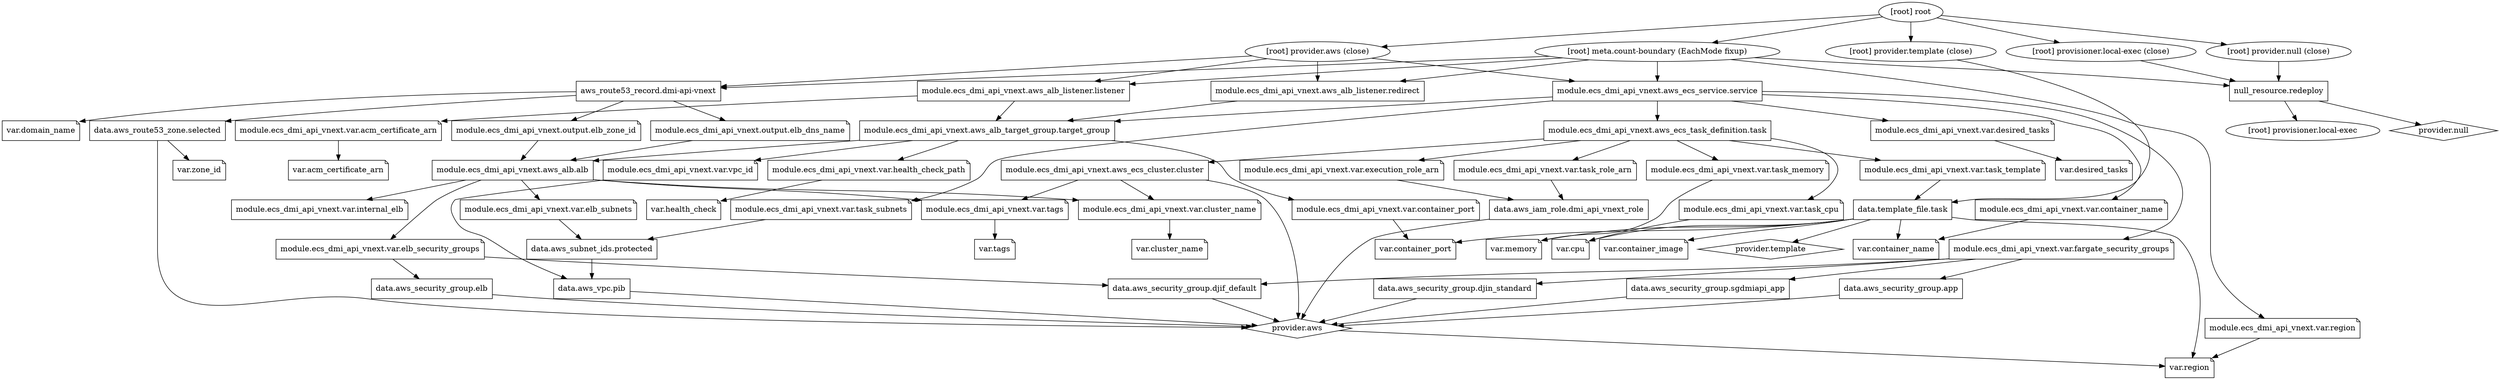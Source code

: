 digraph {
	compound = "true"
	newrank = "true"
	subgraph "root" {
		"[root] aws_route53_record.dmi-api-vnext" [label = "aws_route53_record.dmi-api-vnext", shape = "box"]
		"[root] data.aws_iam_role.dmi_api_vnext_role" [label = "data.aws_iam_role.dmi_api_vnext_role", shape = "box"]
		"[root] data.aws_route53_zone.selected" [label = "data.aws_route53_zone.selected", shape = "box"]
		"[root] data.aws_security_group.app" [label = "data.aws_security_group.app", shape = "box"]
		"[root] data.aws_security_group.djif_default" [label = "data.aws_security_group.djif_default", shape = "box"]
		"[root] data.aws_security_group.djin_standard" [label = "data.aws_security_group.djin_standard", shape = "box"]
		"[root] data.aws_security_group.elb" [label = "data.aws_security_group.elb", shape = "box"]
		"[root] data.aws_security_group.sgdmiapi_app" [label = "data.aws_security_group.sgdmiapi_app", shape = "box"]
		"[root] data.aws_subnet_ids.protected" [label = "data.aws_subnet_ids.protected", shape = "box"]
		"[root] data.aws_vpc.pib" [label = "data.aws_vpc.pib", shape = "box"]
		"[root] data.template_file.task" [label = "data.template_file.task", shape = "box"]
		"[root] module.ecs_dmi_api_vnext.aws_alb.alb" [label = "module.ecs_dmi_api_vnext.aws_alb.alb", shape = "box"]
		"[root] module.ecs_dmi_api_vnext.aws_alb_listener.listener" [label = "module.ecs_dmi_api_vnext.aws_alb_listener.listener", shape = "box"]
		"[root] module.ecs_dmi_api_vnext.aws_alb_listener.redirect" [label = "module.ecs_dmi_api_vnext.aws_alb_listener.redirect", shape = "box"]
		"[root] module.ecs_dmi_api_vnext.aws_alb_target_group.target_group" [label = "module.ecs_dmi_api_vnext.aws_alb_target_group.target_group", shape = "box"]
		"[root] module.ecs_dmi_api_vnext.aws_ecs_cluster.cluster" [label = "module.ecs_dmi_api_vnext.aws_ecs_cluster.cluster", shape = "box"]
		"[root] module.ecs_dmi_api_vnext.aws_ecs_service.service" [label = "module.ecs_dmi_api_vnext.aws_ecs_service.service", shape = "box"]
		"[root] module.ecs_dmi_api_vnext.aws_ecs_task_definition.task" [label = "module.ecs_dmi_api_vnext.aws_ecs_task_definition.task", shape = "box"]
		"[root] module.ecs_dmi_api_vnext.output.elb_dns_name" [label = "module.ecs_dmi_api_vnext.output.elb_dns_name", shape = "note"]
		"[root] module.ecs_dmi_api_vnext.output.elb_zone_id" [label = "module.ecs_dmi_api_vnext.output.elb_zone_id", shape = "note"]
		"[root] module.ecs_dmi_api_vnext.var.acm_certificate_arn" [label = "module.ecs_dmi_api_vnext.var.acm_certificate_arn", shape = "note"]
		"[root] module.ecs_dmi_api_vnext.var.cluster_name" [label = "module.ecs_dmi_api_vnext.var.cluster_name", shape = "note"]
		"[root] module.ecs_dmi_api_vnext.var.container_name" [label = "module.ecs_dmi_api_vnext.var.container_name", shape = "note"]
		"[root] module.ecs_dmi_api_vnext.var.container_port" [label = "module.ecs_dmi_api_vnext.var.container_port", shape = "note"]
		"[root] module.ecs_dmi_api_vnext.var.desired_tasks" [label = "module.ecs_dmi_api_vnext.var.desired_tasks", shape = "note"]
		"[root] module.ecs_dmi_api_vnext.var.elb_security_groups" [label = "module.ecs_dmi_api_vnext.var.elb_security_groups", shape = "note"]
		"[root] module.ecs_dmi_api_vnext.var.elb_subnets" [label = "module.ecs_dmi_api_vnext.var.elb_subnets", shape = "note"]
		"[root] module.ecs_dmi_api_vnext.var.execution_role_arn" [label = "module.ecs_dmi_api_vnext.var.execution_role_arn", shape = "note"]
		"[root] module.ecs_dmi_api_vnext.var.fargate_security_groups" [label = "module.ecs_dmi_api_vnext.var.fargate_security_groups", shape = "note"]
		"[root] module.ecs_dmi_api_vnext.var.health_check_path" [label = "module.ecs_dmi_api_vnext.var.health_check_path", shape = "note"]
		"[root] module.ecs_dmi_api_vnext.var.internal_elb" [label = "module.ecs_dmi_api_vnext.var.internal_elb", shape = "note"]
		"[root] module.ecs_dmi_api_vnext.var.region" [label = "module.ecs_dmi_api_vnext.var.region", shape = "note"]
		"[root] module.ecs_dmi_api_vnext.var.tags" [label = "module.ecs_dmi_api_vnext.var.tags", shape = "note"]
		"[root] module.ecs_dmi_api_vnext.var.task_cpu" [label = "module.ecs_dmi_api_vnext.var.task_cpu", shape = "note"]
		"[root] module.ecs_dmi_api_vnext.var.task_memory" [label = "module.ecs_dmi_api_vnext.var.task_memory", shape = "note"]
		"[root] module.ecs_dmi_api_vnext.var.task_role_arn" [label = "module.ecs_dmi_api_vnext.var.task_role_arn", shape = "note"]
		"[root] module.ecs_dmi_api_vnext.var.task_subnets" [label = "module.ecs_dmi_api_vnext.var.task_subnets", shape = "note"]
		"[root] module.ecs_dmi_api_vnext.var.task_template" [label = "module.ecs_dmi_api_vnext.var.task_template", shape = "note"]
		"[root] module.ecs_dmi_api_vnext.var.vpc_id" [label = "module.ecs_dmi_api_vnext.var.vpc_id", shape = "note"]
		"[root] null_resource.redeploy" [label = "null_resource.redeploy", shape = "box"]
		"[root] provider.aws" [label = "provider.aws", shape = "diamond"]
		"[root] provider.null" [label = "provider.null", shape = "diamond"]
		"[root] provider.template" [label = "provider.template", shape = "diamond"]
		"[root] var.acm_certificate_arn" [label = "var.acm_certificate_arn", shape = "note"]
		"[root] var.cluster_name" [label = "var.cluster_name", shape = "note"]
		"[root] var.container_image" [label = "var.container_image", shape = "note"]
		"[root] var.container_name" [label = "var.container_name", shape = "note"]
		"[root] var.container_port" [label = "var.container_port", shape = "note"]
		"[root] var.cpu" [label = "var.cpu", shape = "note"]
		"[root] var.desired_tasks" [label = "var.desired_tasks", shape = "note"]
		"[root] var.domain_name" [label = "var.domain_name", shape = "note"]
		"[root] var.health_check" [label = "var.health_check", shape = "note"]
		"[root] var.memory" [label = "var.memory", shape = "note"]
		"[root] var.region" [label = "var.region", shape = "note"]
		"[root] var.tags" [label = "var.tags", shape = "note"]
		"[root] var.zone_id" [label = "var.zone_id", shape = "note"]
		"[root] aws_route53_record.dmi-api-vnext" -> "[root] data.aws_route53_zone.selected"
		"[root] aws_route53_record.dmi-api-vnext" -> "[root] module.ecs_dmi_api_vnext.output.elb_dns_name"
		"[root] aws_route53_record.dmi-api-vnext" -> "[root] module.ecs_dmi_api_vnext.output.elb_zone_id"
		"[root] aws_route53_record.dmi-api-vnext" -> "[root] var.domain_name"
		"[root] data.aws_iam_role.dmi_api_vnext_role" -> "[root] provider.aws"
		"[root] data.aws_route53_zone.selected" -> "[root] provider.aws"
		"[root] data.aws_route53_zone.selected" -> "[root] var.zone_id"
		"[root] data.aws_security_group.app" -> "[root] provider.aws"
		"[root] data.aws_security_group.djif_default" -> "[root] provider.aws"
		"[root] data.aws_security_group.djin_standard" -> "[root] provider.aws"
		"[root] data.aws_security_group.elb" -> "[root] provider.aws"
		"[root] data.aws_security_group.sgdmiapi_app" -> "[root] provider.aws"
		"[root] data.aws_subnet_ids.protected" -> "[root] data.aws_vpc.pib"
		"[root] data.aws_vpc.pib" -> "[root] provider.aws"
		"[root] data.template_file.task" -> "[root] provider.template"
		"[root] data.template_file.task" -> "[root] var.container_image"
		"[root] data.template_file.task" -> "[root] var.container_name"
		"[root] data.template_file.task" -> "[root] var.container_port"
		"[root] data.template_file.task" -> "[root] var.cpu"
		"[root] data.template_file.task" -> "[root] var.memory"
		"[root] data.template_file.task" -> "[root] var.region"
		"[root] meta.count-boundary (EachMode fixup)" -> "[root] aws_route53_record.dmi-api-vnext"
		"[root] meta.count-boundary (EachMode fixup)" -> "[root] module.ecs_dmi_api_vnext.aws_alb_listener.listener"
		"[root] meta.count-boundary (EachMode fixup)" -> "[root] module.ecs_dmi_api_vnext.aws_alb_listener.redirect"
		"[root] meta.count-boundary (EachMode fixup)" -> "[root] module.ecs_dmi_api_vnext.aws_ecs_service.service"
		"[root] meta.count-boundary (EachMode fixup)" -> "[root] module.ecs_dmi_api_vnext.var.region"
		"[root] meta.count-boundary (EachMode fixup)" -> "[root] null_resource.redeploy"
		"[root] module.ecs_dmi_api_vnext.aws_alb.alb" -> "[root] module.ecs_dmi_api_vnext.var.cluster_name"
		"[root] module.ecs_dmi_api_vnext.aws_alb.alb" -> "[root] module.ecs_dmi_api_vnext.var.elb_security_groups"
		"[root] module.ecs_dmi_api_vnext.aws_alb.alb" -> "[root] module.ecs_dmi_api_vnext.var.elb_subnets"
		"[root] module.ecs_dmi_api_vnext.aws_alb.alb" -> "[root] module.ecs_dmi_api_vnext.var.internal_elb"
		"[root] module.ecs_dmi_api_vnext.aws_alb.alb" -> "[root] module.ecs_dmi_api_vnext.var.tags"
		"[root] module.ecs_dmi_api_vnext.aws_alb_listener.listener" -> "[root] module.ecs_dmi_api_vnext.aws_alb_target_group.target_group"
		"[root] module.ecs_dmi_api_vnext.aws_alb_listener.listener" -> "[root] module.ecs_dmi_api_vnext.var.acm_certificate_arn"
		"[root] module.ecs_dmi_api_vnext.aws_alb_listener.redirect" -> "[root] module.ecs_dmi_api_vnext.aws_alb_target_group.target_group"
		"[root] module.ecs_dmi_api_vnext.aws_alb_target_group.target_group" -> "[root] module.ecs_dmi_api_vnext.aws_alb.alb"
		"[root] module.ecs_dmi_api_vnext.aws_alb_target_group.target_group" -> "[root] module.ecs_dmi_api_vnext.var.container_port"
		"[root] module.ecs_dmi_api_vnext.aws_alb_target_group.target_group" -> "[root] module.ecs_dmi_api_vnext.var.health_check_path"
		"[root] module.ecs_dmi_api_vnext.aws_alb_target_group.target_group" -> "[root] module.ecs_dmi_api_vnext.var.vpc_id"
		"[root] module.ecs_dmi_api_vnext.aws_ecs_cluster.cluster" -> "[root] module.ecs_dmi_api_vnext.var.cluster_name"
		"[root] module.ecs_dmi_api_vnext.aws_ecs_cluster.cluster" -> "[root] module.ecs_dmi_api_vnext.var.tags"
		"[root] module.ecs_dmi_api_vnext.aws_ecs_cluster.cluster" -> "[root] provider.aws"
		"[root] module.ecs_dmi_api_vnext.aws_ecs_service.service" -> "[root] module.ecs_dmi_api_vnext.aws_alb_target_group.target_group"
		"[root] module.ecs_dmi_api_vnext.aws_ecs_service.service" -> "[root] module.ecs_dmi_api_vnext.aws_ecs_task_definition.task"
		"[root] module.ecs_dmi_api_vnext.aws_ecs_service.service" -> "[root] module.ecs_dmi_api_vnext.var.container_name"
		"[root] module.ecs_dmi_api_vnext.aws_ecs_service.service" -> "[root] module.ecs_dmi_api_vnext.var.desired_tasks"
		"[root] module.ecs_dmi_api_vnext.aws_ecs_service.service" -> "[root] module.ecs_dmi_api_vnext.var.fargate_security_groups"
		"[root] module.ecs_dmi_api_vnext.aws_ecs_service.service" -> "[root] module.ecs_dmi_api_vnext.var.task_subnets"
		"[root] module.ecs_dmi_api_vnext.aws_ecs_task_definition.task" -> "[root] module.ecs_dmi_api_vnext.aws_ecs_cluster.cluster"
		"[root] module.ecs_dmi_api_vnext.aws_ecs_task_definition.task" -> "[root] module.ecs_dmi_api_vnext.var.execution_role_arn"
		"[root] module.ecs_dmi_api_vnext.aws_ecs_task_definition.task" -> "[root] module.ecs_dmi_api_vnext.var.task_cpu"
		"[root] module.ecs_dmi_api_vnext.aws_ecs_task_definition.task" -> "[root] module.ecs_dmi_api_vnext.var.task_memory"
		"[root] module.ecs_dmi_api_vnext.aws_ecs_task_definition.task" -> "[root] module.ecs_dmi_api_vnext.var.task_role_arn"
		"[root] module.ecs_dmi_api_vnext.aws_ecs_task_definition.task" -> "[root] module.ecs_dmi_api_vnext.var.task_template"
		"[root] module.ecs_dmi_api_vnext.output.elb_dns_name" -> "[root] module.ecs_dmi_api_vnext.aws_alb.alb"
		"[root] module.ecs_dmi_api_vnext.output.elb_zone_id" -> "[root] module.ecs_dmi_api_vnext.aws_alb.alb"
		"[root] module.ecs_dmi_api_vnext.var.acm_certificate_arn" -> "[root] var.acm_certificate_arn"
		"[root] module.ecs_dmi_api_vnext.var.cluster_name" -> "[root] var.cluster_name"
		"[root] module.ecs_dmi_api_vnext.var.container_name" -> "[root] var.container_name"
		"[root] module.ecs_dmi_api_vnext.var.container_port" -> "[root] var.container_port"
		"[root] module.ecs_dmi_api_vnext.var.desired_tasks" -> "[root] var.desired_tasks"
		"[root] module.ecs_dmi_api_vnext.var.elb_security_groups" -> "[root] data.aws_security_group.djif_default"
		"[root] module.ecs_dmi_api_vnext.var.elb_security_groups" -> "[root] data.aws_security_group.elb"
		"[root] module.ecs_dmi_api_vnext.var.elb_subnets" -> "[root] data.aws_subnet_ids.protected"
		"[root] module.ecs_dmi_api_vnext.var.execution_role_arn" -> "[root] data.aws_iam_role.dmi_api_vnext_role"
		"[root] module.ecs_dmi_api_vnext.var.fargate_security_groups" -> "[root] data.aws_security_group.app"
		"[root] module.ecs_dmi_api_vnext.var.fargate_security_groups" -> "[root] data.aws_security_group.djif_default"
		"[root] module.ecs_dmi_api_vnext.var.fargate_security_groups" -> "[root] data.aws_security_group.djin_standard"
		"[root] module.ecs_dmi_api_vnext.var.fargate_security_groups" -> "[root] data.aws_security_group.sgdmiapi_app"
		"[root] module.ecs_dmi_api_vnext.var.health_check_path" -> "[root] var.health_check"
		"[root] module.ecs_dmi_api_vnext.var.region" -> "[root] var.region"
		"[root] module.ecs_dmi_api_vnext.var.tags" -> "[root] var.tags"
		"[root] module.ecs_dmi_api_vnext.var.task_cpu" -> "[root] var.cpu"
		"[root] module.ecs_dmi_api_vnext.var.task_memory" -> "[root] var.memory"
		"[root] module.ecs_dmi_api_vnext.var.task_role_arn" -> "[root] data.aws_iam_role.dmi_api_vnext_role"
		"[root] module.ecs_dmi_api_vnext.var.task_subnets" -> "[root] data.aws_subnet_ids.protected"
		"[root] module.ecs_dmi_api_vnext.var.task_template" -> "[root] data.template_file.task"
		"[root] module.ecs_dmi_api_vnext.var.vpc_id" -> "[root] data.aws_vpc.pib"
		"[root] null_resource.redeploy" -> "[root] provider.null"
		"[root] null_resource.redeploy" -> "[root] provisioner.local-exec"
		"[root] provider.aws (close)" -> "[root] aws_route53_record.dmi-api-vnext"
		"[root] provider.aws (close)" -> "[root] module.ecs_dmi_api_vnext.aws_alb_listener.listener"
		"[root] provider.aws (close)" -> "[root] module.ecs_dmi_api_vnext.aws_alb_listener.redirect"
		"[root] provider.aws (close)" -> "[root] module.ecs_dmi_api_vnext.aws_ecs_service.service"
		"[root] provider.aws" -> "[root] var.region"
		"[root] provider.null (close)" -> "[root] null_resource.redeploy"
		"[root] provider.template (close)" -> "[root] data.template_file.task"
		"[root] provisioner.local-exec (close)" -> "[root] null_resource.redeploy"
		"[root] root" -> "[root] meta.count-boundary (EachMode fixup)"
		"[root] root" -> "[root] provider.aws (close)"
		"[root] root" -> "[root] provider.null (close)"
		"[root] root" -> "[root] provider.template (close)"
		"[root] root" -> "[root] provisioner.local-exec (close)"
	}
}

